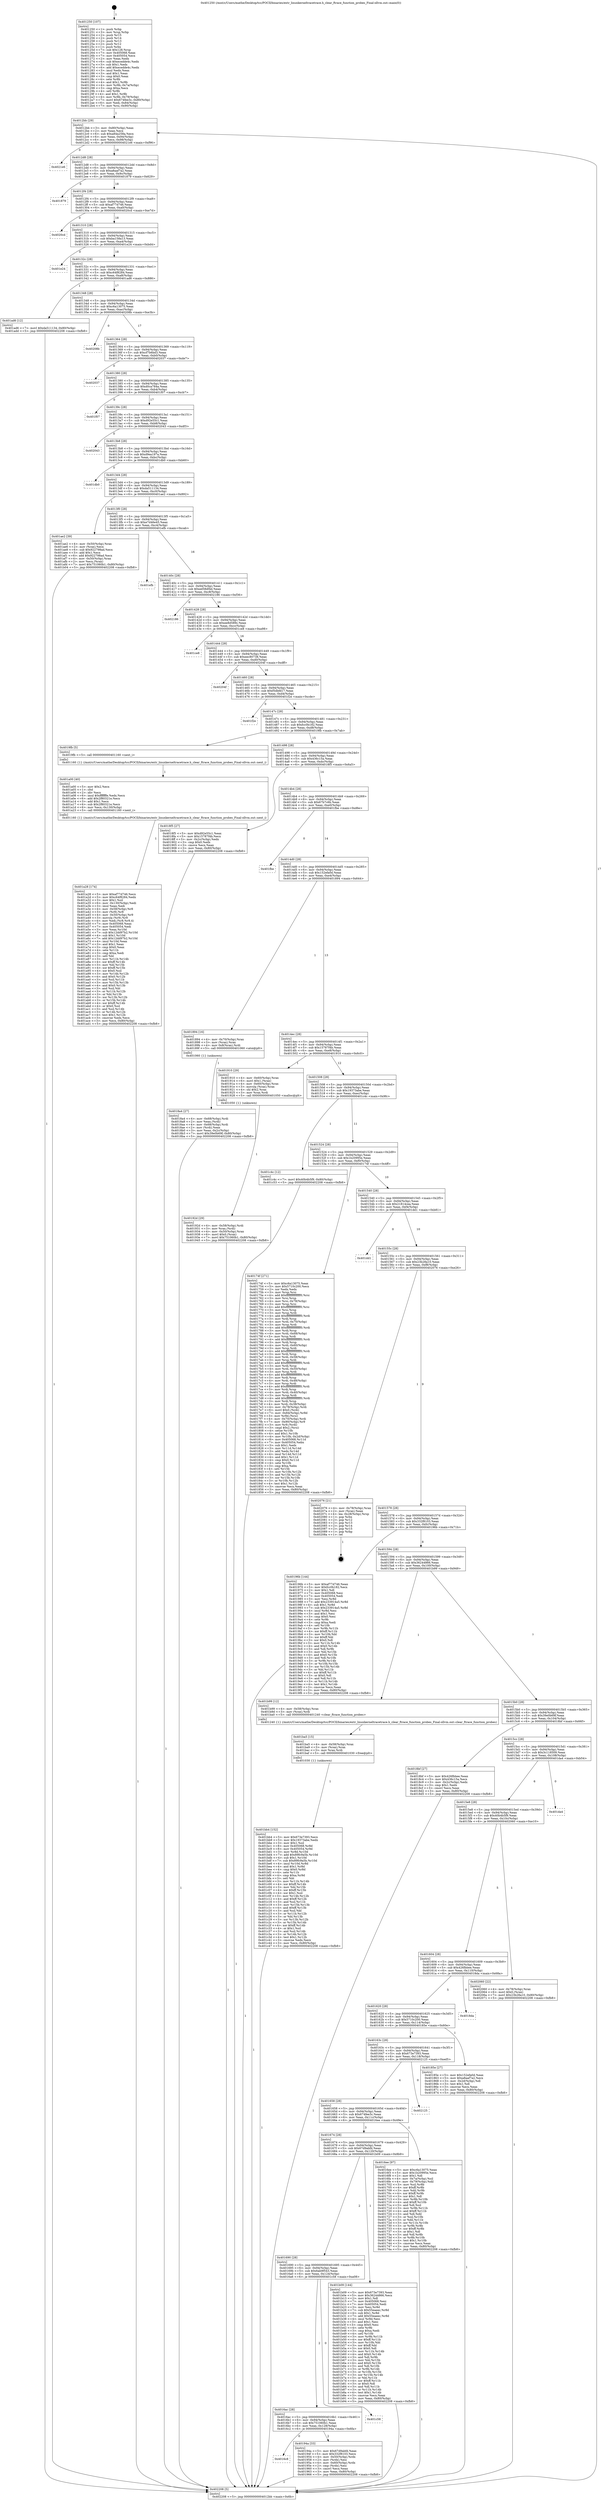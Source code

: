 digraph "0x401250" {
  label = "0x401250 (/mnt/c/Users/mathe/Desktop/tcc/POCII/binaries/extr_linuxkerneltracetrace.h_clear_ftrace_function_probes_Final-ollvm.out::main(0))"
  labelloc = "t"
  node[shape=record]

  Entry [label="",width=0.3,height=0.3,shape=circle,fillcolor=black,style=filled]
  "0x4012bb" [label="{
     0x4012bb [29]\l
     | [instrs]\l
     &nbsp;&nbsp;0x4012bb \<+3\>: mov -0x80(%rbp),%eax\l
     &nbsp;&nbsp;0x4012be \<+2\>: mov %eax,%ecx\l
     &nbsp;&nbsp;0x4012c0 \<+6\>: sub $0xa84a258a,%ecx\l
     &nbsp;&nbsp;0x4012c6 \<+6\>: mov %eax,-0x94(%rbp)\l
     &nbsp;&nbsp;0x4012cc \<+6\>: mov %ecx,-0x98(%rbp)\l
     &nbsp;&nbsp;0x4012d2 \<+6\>: je 00000000004021e6 \<main+0xf96\>\l
  }"]
  "0x4021e6" [label="{
     0x4021e6\l
  }", style=dashed]
  "0x4012d8" [label="{
     0x4012d8 [28]\l
     | [instrs]\l
     &nbsp;&nbsp;0x4012d8 \<+5\>: jmp 00000000004012dd \<main+0x8d\>\l
     &nbsp;&nbsp;0x4012dd \<+6\>: mov -0x94(%rbp),%eax\l
     &nbsp;&nbsp;0x4012e3 \<+5\>: sub $0xa8aaf7a2,%eax\l
     &nbsp;&nbsp;0x4012e8 \<+6\>: mov %eax,-0x9c(%rbp)\l
     &nbsp;&nbsp;0x4012ee \<+6\>: je 0000000000401879 \<main+0x629\>\l
  }"]
  Exit [label="",width=0.3,height=0.3,shape=circle,fillcolor=black,style=filled,peripheries=2]
  "0x401879" [label="{
     0x401879\l
  }", style=dashed]
  "0x4012f4" [label="{
     0x4012f4 [28]\l
     | [instrs]\l
     &nbsp;&nbsp;0x4012f4 \<+5\>: jmp 00000000004012f9 \<main+0xa9\>\l
     &nbsp;&nbsp;0x4012f9 \<+6\>: mov -0x94(%rbp),%eax\l
     &nbsp;&nbsp;0x4012ff \<+5\>: sub $0xaf77d746,%eax\l
     &nbsp;&nbsp;0x401304 \<+6\>: mov %eax,-0xa0(%rbp)\l
     &nbsp;&nbsp;0x40130a \<+6\>: je 00000000004020cd \<main+0xe7d\>\l
  }"]
  "0x401bb4" [label="{
     0x401bb4 [152]\l
     | [instrs]\l
     &nbsp;&nbsp;0x401bb4 \<+5\>: mov $0x673e7393,%ecx\l
     &nbsp;&nbsp;0x401bb9 \<+5\>: mov $0x19373abe,%edx\l
     &nbsp;&nbsp;0x401bbe \<+3\>: mov $0x1,%sil\l
     &nbsp;&nbsp;0x401bc1 \<+8\>: mov 0x405068,%r8d\l
     &nbsp;&nbsp;0x401bc9 \<+8\>: mov 0x405054,%r9d\l
     &nbsp;&nbsp;0x401bd1 \<+3\>: mov %r8d,%r10d\l
     &nbsp;&nbsp;0x401bd4 \<+7\>: add $0x89fc9a5b,%r10d\l
     &nbsp;&nbsp;0x401bdb \<+4\>: sub $0x1,%r10d\l
     &nbsp;&nbsp;0x401bdf \<+7\>: sub $0x89fc9a5b,%r10d\l
     &nbsp;&nbsp;0x401be6 \<+4\>: imul %r10d,%r8d\l
     &nbsp;&nbsp;0x401bea \<+4\>: and $0x1,%r8d\l
     &nbsp;&nbsp;0x401bee \<+4\>: cmp $0x0,%r8d\l
     &nbsp;&nbsp;0x401bf2 \<+4\>: sete %r11b\l
     &nbsp;&nbsp;0x401bf6 \<+4\>: cmp $0xa,%r9d\l
     &nbsp;&nbsp;0x401bfa \<+3\>: setl %bl\l
     &nbsp;&nbsp;0x401bfd \<+3\>: mov %r11b,%r14b\l
     &nbsp;&nbsp;0x401c00 \<+4\>: xor $0xff,%r14b\l
     &nbsp;&nbsp;0x401c04 \<+3\>: mov %bl,%r15b\l
     &nbsp;&nbsp;0x401c07 \<+4\>: xor $0xff,%r15b\l
     &nbsp;&nbsp;0x401c0b \<+4\>: xor $0x1,%sil\l
     &nbsp;&nbsp;0x401c0f \<+3\>: mov %r14b,%r12b\l
     &nbsp;&nbsp;0x401c12 \<+4\>: and $0xff,%r12b\l
     &nbsp;&nbsp;0x401c16 \<+3\>: and %sil,%r11b\l
     &nbsp;&nbsp;0x401c19 \<+3\>: mov %r15b,%r13b\l
     &nbsp;&nbsp;0x401c1c \<+4\>: and $0xff,%r13b\l
     &nbsp;&nbsp;0x401c20 \<+3\>: and %sil,%bl\l
     &nbsp;&nbsp;0x401c23 \<+3\>: or %r11b,%r12b\l
     &nbsp;&nbsp;0x401c26 \<+3\>: or %bl,%r13b\l
     &nbsp;&nbsp;0x401c29 \<+3\>: xor %r13b,%r12b\l
     &nbsp;&nbsp;0x401c2c \<+3\>: or %r15b,%r14b\l
     &nbsp;&nbsp;0x401c2f \<+4\>: xor $0xff,%r14b\l
     &nbsp;&nbsp;0x401c33 \<+4\>: or $0x1,%sil\l
     &nbsp;&nbsp;0x401c37 \<+3\>: and %sil,%r14b\l
     &nbsp;&nbsp;0x401c3a \<+3\>: or %r14b,%r12b\l
     &nbsp;&nbsp;0x401c3d \<+4\>: test $0x1,%r12b\l
     &nbsp;&nbsp;0x401c41 \<+3\>: cmovne %edx,%ecx\l
     &nbsp;&nbsp;0x401c44 \<+3\>: mov %ecx,-0x80(%rbp)\l
     &nbsp;&nbsp;0x401c47 \<+5\>: jmp 0000000000402208 \<main+0xfb8\>\l
  }"]
  "0x4020cd" [label="{
     0x4020cd\l
  }", style=dashed]
  "0x401310" [label="{
     0x401310 [28]\l
     | [instrs]\l
     &nbsp;&nbsp;0x401310 \<+5\>: jmp 0000000000401315 \<main+0xc5\>\l
     &nbsp;&nbsp;0x401315 \<+6\>: mov -0x94(%rbp),%eax\l
     &nbsp;&nbsp;0x40131b \<+5\>: sub $0xba158a13,%eax\l
     &nbsp;&nbsp;0x401320 \<+6\>: mov %eax,-0xa4(%rbp)\l
     &nbsp;&nbsp;0x401326 \<+6\>: je 0000000000401e24 \<main+0xbd4\>\l
  }"]
  "0x401ba5" [label="{
     0x401ba5 [15]\l
     | [instrs]\l
     &nbsp;&nbsp;0x401ba5 \<+4\>: mov -0x58(%rbp),%rax\l
     &nbsp;&nbsp;0x401ba9 \<+3\>: mov (%rax),%rax\l
     &nbsp;&nbsp;0x401bac \<+3\>: mov %rax,%rdi\l
     &nbsp;&nbsp;0x401baf \<+5\>: call 0000000000401030 \<free@plt\>\l
     | [calls]\l
     &nbsp;&nbsp;0x401030 \{1\} (unknown)\l
  }"]
  "0x401e24" [label="{
     0x401e24\l
  }", style=dashed]
  "0x40132c" [label="{
     0x40132c [28]\l
     | [instrs]\l
     &nbsp;&nbsp;0x40132c \<+5\>: jmp 0000000000401331 \<main+0xe1\>\l
     &nbsp;&nbsp;0x401331 \<+6\>: mov -0x94(%rbp),%eax\l
     &nbsp;&nbsp;0x401337 \<+5\>: sub $0xc64f8284,%eax\l
     &nbsp;&nbsp;0x40133c \<+6\>: mov %eax,-0xa8(%rbp)\l
     &nbsp;&nbsp;0x401342 \<+6\>: je 0000000000401ad6 \<main+0x886\>\l
  }"]
  "0x401a28" [label="{
     0x401a28 [174]\l
     | [instrs]\l
     &nbsp;&nbsp;0x401a28 \<+5\>: mov $0xaf77d746,%ecx\l
     &nbsp;&nbsp;0x401a2d \<+5\>: mov $0xc64f8284,%edx\l
     &nbsp;&nbsp;0x401a32 \<+3\>: mov $0x1,%sil\l
     &nbsp;&nbsp;0x401a35 \<+6\>: mov -0x130(%rbp),%edi\l
     &nbsp;&nbsp;0x401a3b \<+3\>: imul %eax,%edi\l
     &nbsp;&nbsp;0x401a3e \<+4\>: mov -0x58(%rbp),%r8\l
     &nbsp;&nbsp;0x401a42 \<+3\>: mov (%r8),%r8\l
     &nbsp;&nbsp;0x401a45 \<+4\>: mov -0x50(%rbp),%r9\l
     &nbsp;&nbsp;0x401a49 \<+3\>: movslq (%r9),%r9\l
     &nbsp;&nbsp;0x401a4c \<+4\>: mov %edi,(%r8,%r9,4)\l
     &nbsp;&nbsp;0x401a50 \<+7\>: mov 0x405068,%eax\l
     &nbsp;&nbsp;0x401a57 \<+7\>: mov 0x405054,%edi\l
     &nbsp;&nbsp;0x401a5e \<+3\>: mov %eax,%r10d\l
     &nbsp;&nbsp;0x401a61 \<+7\>: sub $0x12dd97b2,%r10d\l
     &nbsp;&nbsp;0x401a68 \<+4\>: sub $0x1,%r10d\l
     &nbsp;&nbsp;0x401a6c \<+7\>: add $0x12dd97b2,%r10d\l
     &nbsp;&nbsp;0x401a73 \<+4\>: imul %r10d,%eax\l
     &nbsp;&nbsp;0x401a77 \<+3\>: and $0x1,%eax\l
     &nbsp;&nbsp;0x401a7a \<+3\>: cmp $0x0,%eax\l
     &nbsp;&nbsp;0x401a7d \<+4\>: sete %r11b\l
     &nbsp;&nbsp;0x401a81 \<+3\>: cmp $0xa,%edi\l
     &nbsp;&nbsp;0x401a84 \<+3\>: setl %bl\l
     &nbsp;&nbsp;0x401a87 \<+3\>: mov %r11b,%r14b\l
     &nbsp;&nbsp;0x401a8a \<+4\>: xor $0xff,%r14b\l
     &nbsp;&nbsp;0x401a8e \<+3\>: mov %bl,%r15b\l
     &nbsp;&nbsp;0x401a91 \<+4\>: xor $0xff,%r15b\l
     &nbsp;&nbsp;0x401a95 \<+4\>: xor $0x0,%sil\l
     &nbsp;&nbsp;0x401a99 \<+3\>: mov %r14b,%r12b\l
     &nbsp;&nbsp;0x401a9c \<+4\>: and $0x0,%r12b\l
     &nbsp;&nbsp;0x401aa0 \<+3\>: and %sil,%r11b\l
     &nbsp;&nbsp;0x401aa3 \<+3\>: mov %r15b,%r13b\l
     &nbsp;&nbsp;0x401aa6 \<+4\>: and $0x0,%r13b\l
     &nbsp;&nbsp;0x401aaa \<+3\>: and %sil,%bl\l
     &nbsp;&nbsp;0x401aad \<+3\>: or %r11b,%r12b\l
     &nbsp;&nbsp;0x401ab0 \<+3\>: or %bl,%r13b\l
     &nbsp;&nbsp;0x401ab3 \<+3\>: xor %r13b,%r12b\l
     &nbsp;&nbsp;0x401ab6 \<+3\>: or %r15b,%r14b\l
     &nbsp;&nbsp;0x401ab9 \<+4\>: xor $0xff,%r14b\l
     &nbsp;&nbsp;0x401abd \<+4\>: or $0x0,%sil\l
     &nbsp;&nbsp;0x401ac1 \<+3\>: and %sil,%r14b\l
     &nbsp;&nbsp;0x401ac4 \<+3\>: or %r14b,%r12b\l
     &nbsp;&nbsp;0x401ac7 \<+4\>: test $0x1,%r12b\l
     &nbsp;&nbsp;0x401acb \<+3\>: cmovne %edx,%ecx\l
     &nbsp;&nbsp;0x401ace \<+3\>: mov %ecx,-0x80(%rbp)\l
     &nbsp;&nbsp;0x401ad1 \<+5\>: jmp 0000000000402208 \<main+0xfb8\>\l
  }"]
  "0x401ad6" [label="{
     0x401ad6 [12]\l
     | [instrs]\l
     &nbsp;&nbsp;0x401ad6 \<+7\>: movl $0xda511134,-0x80(%rbp)\l
     &nbsp;&nbsp;0x401add \<+5\>: jmp 0000000000402208 \<main+0xfb8\>\l
  }"]
  "0x401348" [label="{
     0x401348 [28]\l
     | [instrs]\l
     &nbsp;&nbsp;0x401348 \<+5\>: jmp 000000000040134d \<main+0xfd\>\l
     &nbsp;&nbsp;0x40134d \<+6\>: mov -0x94(%rbp),%eax\l
     &nbsp;&nbsp;0x401353 \<+5\>: sub $0xc6a13075,%eax\l
     &nbsp;&nbsp;0x401358 \<+6\>: mov %eax,-0xac(%rbp)\l
     &nbsp;&nbsp;0x40135e \<+6\>: je 000000000040208b \<main+0xe3b\>\l
  }"]
  "0x401a00" [label="{
     0x401a00 [40]\l
     | [instrs]\l
     &nbsp;&nbsp;0x401a00 \<+5\>: mov $0x2,%ecx\l
     &nbsp;&nbsp;0x401a05 \<+1\>: cltd\l
     &nbsp;&nbsp;0x401a06 \<+2\>: idiv %ecx\l
     &nbsp;&nbsp;0x401a08 \<+6\>: imul $0xfffffffe,%edx,%ecx\l
     &nbsp;&nbsp;0x401a0e \<+6\>: add $0x2f80321e,%ecx\l
     &nbsp;&nbsp;0x401a14 \<+3\>: add $0x1,%ecx\l
     &nbsp;&nbsp;0x401a17 \<+6\>: sub $0x2f80321e,%ecx\l
     &nbsp;&nbsp;0x401a1d \<+6\>: mov %ecx,-0x130(%rbp)\l
     &nbsp;&nbsp;0x401a23 \<+5\>: call 0000000000401160 \<next_i\>\l
     | [calls]\l
     &nbsp;&nbsp;0x401160 \{1\} (/mnt/c/Users/mathe/Desktop/tcc/POCII/binaries/extr_linuxkerneltracetrace.h_clear_ftrace_function_probes_Final-ollvm.out::next_i)\l
  }"]
  "0x40208b" [label="{
     0x40208b\l
  }", style=dashed]
  "0x401364" [label="{
     0x401364 [28]\l
     | [instrs]\l
     &nbsp;&nbsp;0x401364 \<+5\>: jmp 0000000000401369 \<main+0x119\>\l
     &nbsp;&nbsp;0x401369 \<+6\>: mov -0x94(%rbp),%eax\l
     &nbsp;&nbsp;0x40136f \<+5\>: sub $0xcf7b6bd3,%eax\l
     &nbsp;&nbsp;0x401374 \<+6\>: mov %eax,-0xb0(%rbp)\l
     &nbsp;&nbsp;0x40137a \<+6\>: je 0000000000402037 \<main+0xde7\>\l
  }"]
  "0x4016c8" [label="{
     0x4016c8\l
  }", style=dashed]
  "0x402037" [label="{
     0x402037\l
  }", style=dashed]
  "0x401380" [label="{
     0x401380 [28]\l
     | [instrs]\l
     &nbsp;&nbsp;0x401380 \<+5\>: jmp 0000000000401385 \<main+0x135\>\l
     &nbsp;&nbsp;0x401385 \<+6\>: mov -0x94(%rbp),%eax\l
     &nbsp;&nbsp;0x40138b \<+5\>: sub $0xd0ca784a,%eax\l
     &nbsp;&nbsp;0x401390 \<+6\>: mov %eax,-0xb4(%rbp)\l
     &nbsp;&nbsp;0x401396 \<+6\>: je 0000000000401f07 \<main+0xcb7\>\l
  }"]
  "0x40194a" [label="{
     0x40194a [33]\l
     | [instrs]\l
     &nbsp;&nbsp;0x40194a \<+5\>: mov $0x67d9abfd,%eax\l
     &nbsp;&nbsp;0x40194f \<+5\>: mov $0x332f8103,%ecx\l
     &nbsp;&nbsp;0x401954 \<+4\>: mov -0x50(%rbp),%rdx\l
     &nbsp;&nbsp;0x401958 \<+2\>: mov (%rdx),%esi\l
     &nbsp;&nbsp;0x40195a \<+4\>: mov -0x60(%rbp),%rdx\l
     &nbsp;&nbsp;0x40195e \<+2\>: cmp (%rdx),%esi\l
     &nbsp;&nbsp;0x401960 \<+3\>: cmovl %ecx,%eax\l
     &nbsp;&nbsp;0x401963 \<+3\>: mov %eax,-0x80(%rbp)\l
     &nbsp;&nbsp;0x401966 \<+5\>: jmp 0000000000402208 \<main+0xfb8\>\l
  }"]
  "0x401f07" [label="{
     0x401f07\l
  }", style=dashed]
  "0x40139c" [label="{
     0x40139c [28]\l
     | [instrs]\l
     &nbsp;&nbsp;0x40139c \<+5\>: jmp 00000000004013a1 \<main+0x151\>\l
     &nbsp;&nbsp;0x4013a1 \<+6\>: mov -0x94(%rbp),%eax\l
     &nbsp;&nbsp;0x4013a7 \<+5\>: sub $0xd92e55c1,%eax\l
     &nbsp;&nbsp;0x4013ac \<+6\>: mov %eax,-0xb8(%rbp)\l
     &nbsp;&nbsp;0x4013b2 \<+6\>: je 0000000000402043 \<main+0xdf3\>\l
  }"]
  "0x4016ac" [label="{
     0x4016ac [28]\l
     | [instrs]\l
     &nbsp;&nbsp;0x4016ac \<+5\>: jmp 00000000004016b1 \<main+0x461\>\l
     &nbsp;&nbsp;0x4016b1 \<+6\>: mov -0x94(%rbp),%eax\l
     &nbsp;&nbsp;0x4016b7 \<+5\>: sub $0x751060b1,%eax\l
     &nbsp;&nbsp;0x4016bc \<+6\>: mov %eax,-0x128(%rbp)\l
     &nbsp;&nbsp;0x4016c2 \<+6\>: je 000000000040194a \<main+0x6fa\>\l
  }"]
  "0x402043" [label="{
     0x402043\l
  }", style=dashed]
  "0x4013b8" [label="{
     0x4013b8 [28]\l
     | [instrs]\l
     &nbsp;&nbsp;0x4013b8 \<+5\>: jmp 00000000004013bd \<main+0x16d\>\l
     &nbsp;&nbsp;0x4013bd \<+6\>: mov -0x94(%rbp),%eax\l
     &nbsp;&nbsp;0x4013c3 \<+5\>: sub $0xd9ea197a,%eax\l
     &nbsp;&nbsp;0x4013c8 \<+6\>: mov %eax,-0xbc(%rbp)\l
     &nbsp;&nbsp;0x4013ce \<+6\>: je 0000000000401db0 \<main+0xb60\>\l
  }"]
  "0x401c58" [label="{
     0x401c58\l
  }", style=dashed]
  "0x401db0" [label="{
     0x401db0\l
  }", style=dashed]
  "0x4013d4" [label="{
     0x4013d4 [28]\l
     | [instrs]\l
     &nbsp;&nbsp;0x4013d4 \<+5\>: jmp 00000000004013d9 \<main+0x189\>\l
     &nbsp;&nbsp;0x4013d9 \<+6\>: mov -0x94(%rbp),%eax\l
     &nbsp;&nbsp;0x4013df \<+5\>: sub $0xda511134,%eax\l
     &nbsp;&nbsp;0x4013e4 \<+6\>: mov %eax,-0xc0(%rbp)\l
     &nbsp;&nbsp;0x4013ea \<+6\>: je 0000000000401ae2 \<main+0x892\>\l
  }"]
  "0x401690" [label="{
     0x401690 [28]\l
     | [instrs]\l
     &nbsp;&nbsp;0x401690 \<+5\>: jmp 0000000000401695 \<main+0x445\>\l
     &nbsp;&nbsp;0x401695 \<+6\>: mov -0x94(%rbp),%eax\l
     &nbsp;&nbsp;0x40169b \<+5\>: sub $0x6ab9f543,%eax\l
     &nbsp;&nbsp;0x4016a0 \<+6\>: mov %eax,-0x124(%rbp)\l
     &nbsp;&nbsp;0x4016a6 \<+6\>: je 0000000000401c58 \<main+0xa08\>\l
  }"]
  "0x401ae2" [label="{
     0x401ae2 [39]\l
     | [instrs]\l
     &nbsp;&nbsp;0x401ae2 \<+4\>: mov -0x50(%rbp),%rax\l
     &nbsp;&nbsp;0x401ae6 \<+2\>: mov (%rax),%ecx\l
     &nbsp;&nbsp;0x401ae8 \<+6\>: sub $0x922798ad,%ecx\l
     &nbsp;&nbsp;0x401aee \<+3\>: add $0x1,%ecx\l
     &nbsp;&nbsp;0x401af1 \<+6\>: add $0x922798ad,%ecx\l
     &nbsp;&nbsp;0x401af7 \<+4\>: mov -0x50(%rbp),%rax\l
     &nbsp;&nbsp;0x401afb \<+2\>: mov %ecx,(%rax)\l
     &nbsp;&nbsp;0x401afd \<+7\>: movl $0x751060b1,-0x80(%rbp)\l
     &nbsp;&nbsp;0x401b04 \<+5\>: jmp 0000000000402208 \<main+0xfb8\>\l
  }"]
  "0x4013f0" [label="{
     0x4013f0 [28]\l
     | [instrs]\l
     &nbsp;&nbsp;0x4013f0 \<+5\>: jmp 00000000004013f5 \<main+0x1a5\>\l
     &nbsp;&nbsp;0x4013f5 \<+6\>: mov -0x94(%rbp),%eax\l
     &nbsp;&nbsp;0x4013fb \<+5\>: sub $0xe7d46e45,%eax\l
     &nbsp;&nbsp;0x401400 \<+6\>: mov %eax,-0xc4(%rbp)\l
     &nbsp;&nbsp;0x401406 \<+6\>: je 0000000000401efb \<main+0xcab\>\l
  }"]
  "0x401b09" [label="{
     0x401b09 [144]\l
     | [instrs]\l
     &nbsp;&nbsp;0x401b09 \<+5\>: mov $0x673e7393,%eax\l
     &nbsp;&nbsp;0x401b0e \<+5\>: mov $0x36244866,%ecx\l
     &nbsp;&nbsp;0x401b13 \<+2\>: mov $0x1,%dl\l
     &nbsp;&nbsp;0x401b15 \<+7\>: mov 0x405068,%esi\l
     &nbsp;&nbsp;0x401b1c \<+7\>: mov 0x405054,%edi\l
     &nbsp;&nbsp;0x401b23 \<+3\>: mov %esi,%r8d\l
     &nbsp;&nbsp;0x401b26 \<+7\>: sub $0x55eaeec,%r8d\l
     &nbsp;&nbsp;0x401b2d \<+4\>: sub $0x1,%r8d\l
     &nbsp;&nbsp;0x401b31 \<+7\>: add $0x55eaeec,%r8d\l
     &nbsp;&nbsp;0x401b38 \<+4\>: imul %r8d,%esi\l
     &nbsp;&nbsp;0x401b3c \<+3\>: and $0x1,%esi\l
     &nbsp;&nbsp;0x401b3f \<+3\>: cmp $0x0,%esi\l
     &nbsp;&nbsp;0x401b42 \<+4\>: sete %r9b\l
     &nbsp;&nbsp;0x401b46 \<+3\>: cmp $0xa,%edi\l
     &nbsp;&nbsp;0x401b49 \<+4\>: setl %r10b\l
     &nbsp;&nbsp;0x401b4d \<+3\>: mov %r9b,%r11b\l
     &nbsp;&nbsp;0x401b50 \<+4\>: xor $0xff,%r11b\l
     &nbsp;&nbsp;0x401b54 \<+3\>: mov %r10b,%bl\l
     &nbsp;&nbsp;0x401b57 \<+3\>: xor $0xff,%bl\l
     &nbsp;&nbsp;0x401b5a \<+3\>: xor $0x0,%dl\l
     &nbsp;&nbsp;0x401b5d \<+3\>: mov %r11b,%r14b\l
     &nbsp;&nbsp;0x401b60 \<+4\>: and $0x0,%r14b\l
     &nbsp;&nbsp;0x401b64 \<+3\>: and %dl,%r9b\l
     &nbsp;&nbsp;0x401b67 \<+3\>: mov %bl,%r15b\l
     &nbsp;&nbsp;0x401b6a \<+4\>: and $0x0,%r15b\l
     &nbsp;&nbsp;0x401b6e \<+3\>: and %dl,%r10b\l
     &nbsp;&nbsp;0x401b71 \<+3\>: or %r9b,%r14b\l
     &nbsp;&nbsp;0x401b74 \<+3\>: or %r10b,%r15b\l
     &nbsp;&nbsp;0x401b77 \<+3\>: xor %r15b,%r14b\l
     &nbsp;&nbsp;0x401b7a \<+3\>: or %bl,%r11b\l
     &nbsp;&nbsp;0x401b7d \<+4\>: xor $0xff,%r11b\l
     &nbsp;&nbsp;0x401b81 \<+3\>: or $0x0,%dl\l
     &nbsp;&nbsp;0x401b84 \<+3\>: and %dl,%r11b\l
     &nbsp;&nbsp;0x401b87 \<+3\>: or %r11b,%r14b\l
     &nbsp;&nbsp;0x401b8a \<+4\>: test $0x1,%r14b\l
     &nbsp;&nbsp;0x401b8e \<+3\>: cmovne %ecx,%eax\l
     &nbsp;&nbsp;0x401b91 \<+3\>: mov %eax,-0x80(%rbp)\l
     &nbsp;&nbsp;0x401b94 \<+5\>: jmp 0000000000402208 \<main+0xfb8\>\l
  }"]
  "0x401efb" [label="{
     0x401efb\l
  }", style=dashed]
  "0x40140c" [label="{
     0x40140c [28]\l
     | [instrs]\l
     &nbsp;&nbsp;0x40140c \<+5\>: jmp 0000000000401411 \<main+0x1c1\>\l
     &nbsp;&nbsp;0x401411 \<+6\>: mov -0x94(%rbp),%eax\l
     &nbsp;&nbsp;0x401417 \<+5\>: sub $0xed58df4d,%eax\l
     &nbsp;&nbsp;0x40141c \<+6\>: mov %eax,-0xc8(%rbp)\l
     &nbsp;&nbsp;0x401422 \<+6\>: je 0000000000402186 \<main+0xf36\>\l
  }"]
  "0x40192d" [label="{
     0x40192d [29]\l
     | [instrs]\l
     &nbsp;&nbsp;0x40192d \<+4\>: mov -0x58(%rbp),%rdi\l
     &nbsp;&nbsp;0x401931 \<+3\>: mov %rax,(%rdi)\l
     &nbsp;&nbsp;0x401934 \<+4\>: mov -0x50(%rbp),%rax\l
     &nbsp;&nbsp;0x401938 \<+6\>: movl $0x0,(%rax)\l
     &nbsp;&nbsp;0x40193e \<+7\>: movl $0x751060b1,-0x80(%rbp)\l
     &nbsp;&nbsp;0x401945 \<+5\>: jmp 0000000000402208 \<main+0xfb8\>\l
  }"]
  "0x402186" [label="{
     0x402186\l
  }", style=dashed]
  "0x401428" [label="{
     0x401428 [28]\l
     | [instrs]\l
     &nbsp;&nbsp;0x401428 \<+5\>: jmp 000000000040142d \<main+0x1dd\>\l
     &nbsp;&nbsp;0x40142d \<+6\>: mov -0x94(%rbp),%eax\l
     &nbsp;&nbsp;0x401433 \<+5\>: sub $0xee8d589c,%eax\l
     &nbsp;&nbsp;0x401438 \<+6\>: mov %eax,-0xcc(%rbp)\l
     &nbsp;&nbsp;0x40143e \<+6\>: je 0000000000401ce8 \<main+0xa98\>\l
  }"]
  "0x4018a4" [label="{
     0x4018a4 [27]\l
     | [instrs]\l
     &nbsp;&nbsp;0x4018a4 \<+4\>: mov -0x68(%rbp),%rdi\l
     &nbsp;&nbsp;0x4018a8 \<+2\>: mov %eax,(%rdi)\l
     &nbsp;&nbsp;0x4018aa \<+4\>: mov -0x68(%rbp),%rdi\l
     &nbsp;&nbsp;0x4018ae \<+2\>: mov (%rdi),%eax\l
     &nbsp;&nbsp;0x4018b0 \<+3\>: mov %eax,-0x2c(%rbp)\l
     &nbsp;&nbsp;0x4018b3 \<+7\>: movl $0x39e0b69f,-0x80(%rbp)\l
     &nbsp;&nbsp;0x4018ba \<+5\>: jmp 0000000000402208 \<main+0xfb8\>\l
  }"]
  "0x401ce8" [label="{
     0x401ce8\l
  }", style=dashed]
  "0x401444" [label="{
     0x401444 [28]\l
     | [instrs]\l
     &nbsp;&nbsp;0x401444 \<+5\>: jmp 0000000000401449 \<main+0x1f9\>\l
     &nbsp;&nbsp;0x401449 \<+6\>: mov -0x94(%rbp),%eax\l
     &nbsp;&nbsp;0x40144f \<+5\>: sub $0xeec80738,%eax\l
     &nbsp;&nbsp;0x401454 \<+6\>: mov %eax,-0xd0(%rbp)\l
     &nbsp;&nbsp;0x40145a \<+6\>: je 000000000040204f \<main+0xdff\>\l
  }"]
  "0x401250" [label="{
     0x401250 [107]\l
     | [instrs]\l
     &nbsp;&nbsp;0x401250 \<+1\>: push %rbp\l
     &nbsp;&nbsp;0x401251 \<+3\>: mov %rsp,%rbp\l
     &nbsp;&nbsp;0x401254 \<+2\>: push %r15\l
     &nbsp;&nbsp;0x401256 \<+2\>: push %r14\l
     &nbsp;&nbsp;0x401258 \<+2\>: push %r13\l
     &nbsp;&nbsp;0x40125a \<+2\>: push %r12\l
     &nbsp;&nbsp;0x40125c \<+1\>: push %rbx\l
     &nbsp;&nbsp;0x40125d \<+7\>: sub $0x128,%rsp\l
     &nbsp;&nbsp;0x401264 \<+7\>: mov 0x405068,%eax\l
     &nbsp;&nbsp;0x40126b \<+7\>: mov 0x405054,%ecx\l
     &nbsp;&nbsp;0x401272 \<+2\>: mov %eax,%edx\l
     &nbsp;&nbsp;0x401274 \<+6\>: sub $0xecedde4c,%edx\l
     &nbsp;&nbsp;0x40127a \<+3\>: sub $0x1,%edx\l
     &nbsp;&nbsp;0x40127d \<+6\>: add $0xecedde4c,%edx\l
     &nbsp;&nbsp;0x401283 \<+3\>: imul %edx,%eax\l
     &nbsp;&nbsp;0x401286 \<+3\>: and $0x1,%eax\l
     &nbsp;&nbsp;0x401289 \<+3\>: cmp $0x0,%eax\l
     &nbsp;&nbsp;0x40128c \<+4\>: sete %r8b\l
     &nbsp;&nbsp;0x401290 \<+4\>: and $0x1,%r8b\l
     &nbsp;&nbsp;0x401294 \<+4\>: mov %r8b,-0x7a(%rbp)\l
     &nbsp;&nbsp;0x401298 \<+3\>: cmp $0xa,%ecx\l
     &nbsp;&nbsp;0x40129b \<+4\>: setl %r8b\l
     &nbsp;&nbsp;0x40129f \<+4\>: and $0x1,%r8b\l
     &nbsp;&nbsp;0x4012a3 \<+4\>: mov %r8b,-0x79(%rbp)\l
     &nbsp;&nbsp;0x4012a7 \<+7\>: movl $0x674fee3c,-0x80(%rbp)\l
     &nbsp;&nbsp;0x4012ae \<+6\>: mov %edi,-0x84(%rbp)\l
     &nbsp;&nbsp;0x4012b4 \<+7\>: mov %rsi,-0x90(%rbp)\l
  }"]
  "0x40204f" [label="{
     0x40204f\l
  }", style=dashed]
  "0x401460" [label="{
     0x401460 [28]\l
     | [instrs]\l
     &nbsp;&nbsp;0x401460 \<+5\>: jmp 0000000000401465 \<main+0x215\>\l
     &nbsp;&nbsp;0x401465 \<+6\>: mov -0x94(%rbp),%eax\l
     &nbsp;&nbsp;0x40146b \<+5\>: sub $0xf5dbfd17,%eax\l
     &nbsp;&nbsp;0x401470 \<+6\>: mov %eax,-0xd4(%rbp)\l
     &nbsp;&nbsp;0x401476 \<+6\>: je 0000000000401f2e \<main+0xcde\>\l
  }"]
  "0x402208" [label="{
     0x402208 [5]\l
     | [instrs]\l
     &nbsp;&nbsp;0x402208 \<+5\>: jmp 00000000004012bb \<main+0x6b\>\l
  }"]
  "0x401f2e" [label="{
     0x401f2e\l
  }", style=dashed]
  "0x40147c" [label="{
     0x40147c [28]\l
     | [instrs]\l
     &nbsp;&nbsp;0x40147c \<+5\>: jmp 0000000000401481 \<main+0x231\>\l
     &nbsp;&nbsp;0x401481 \<+6\>: mov -0x94(%rbp),%eax\l
     &nbsp;&nbsp;0x401487 \<+5\>: sub $0xfcc0b182,%eax\l
     &nbsp;&nbsp;0x40148c \<+6\>: mov %eax,-0xd8(%rbp)\l
     &nbsp;&nbsp;0x401492 \<+6\>: je 00000000004019fb \<main+0x7ab\>\l
  }"]
  "0x401674" [label="{
     0x401674 [28]\l
     | [instrs]\l
     &nbsp;&nbsp;0x401674 \<+5\>: jmp 0000000000401679 \<main+0x429\>\l
     &nbsp;&nbsp;0x401679 \<+6\>: mov -0x94(%rbp),%eax\l
     &nbsp;&nbsp;0x40167f \<+5\>: sub $0x67d9abfd,%eax\l
     &nbsp;&nbsp;0x401684 \<+6\>: mov %eax,-0x120(%rbp)\l
     &nbsp;&nbsp;0x40168a \<+6\>: je 0000000000401b09 \<main+0x8b9\>\l
  }"]
  "0x4019fb" [label="{
     0x4019fb [5]\l
     | [instrs]\l
     &nbsp;&nbsp;0x4019fb \<+5\>: call 0000000000401160 \<next_i\>\l
     | [calls]\l
     &nbsp;&nbsp;0x401160 \{1\} (/mnt/c/Users/mathe/Desktop/tcc/POCII/binaries/extr_linuxkerneltracetrace.h_clear_ftrace_function_probes_Final-ollvm.out::next_i)\l
  }"]
  "0x401498" [label="{
     0x401498 [28]\l
     | [instrs]\l
     &nbsp;&nbsp;0x401498 \<+5\>: jmp 000000000040149d \<main+0x24d\>\l
     &nbsp;&nbsp;0x40149d \<+6\>: mov -0x94(%rbp),%eax\l
     &nbsp;&nbsp;0x4014a3 \<+5\>: sub $0x436c15a,%eax\l
     &nbsp;&nbsp;0x4014a8 \<+6\>: mov %eax,-0xdc(%rbp)\l
     &nbsp;&nbsp;0x4014ae \<+6\>: je 00000000004018f5 \<main+0x6a5\>\l
  }"]
  "0x4016ee" [label="{
     0x4016ee [97]\l
     | [instrs]\l
     &nbsp;&nbsp;0x4016ee \<+5\>: mov $0xc6a13075,%eax\l
     &nbsp;&nbsp;0x4016f3 \<+5\>: mov $0x1b20995e,%ecx\l
     &nbsp;&nbsp;0x4016f8 \<+2\>: mov $0x1,%dl\l
     &nbsp;&nbsp;0x4016fa \<+4\>: mov -0x7a(%rbp),%sil\l
     &nbsp;&nbsp;0x4016fe \<+4\>: mov -0x79(%rbp),%dil\l
     &nbsp;&nbsp;0x401702 \<+3\>: mov %sil,%r8b\l
     &nbsp;&nbsp;0x401705 \<+4\>: xor $0xff,%r8b\l
     &nbsp;&nbsp;0x401709 \<+3\>: mov %dil,%r9b\l
     &nbsp;&nbsp;0x40170c \<+4\>: xor $0xff,%r9b\l
     &nbsp;&nbsp;0x401710 \<+3\>: xor $0x1,%dl\l
     &nbsp;&nbsp;0x401713 \<+3\>: mov %r8b,%r10b\l
     &nbsp;&nbsp;0x401716 \<+4\>: and $0xff,%r10b\l
     &nbsp;&nbsp;0x40171a \<+3\>: and %dl,%sil\l
     &nbsp;&nbsp;0x40171d \<+3\>: mov %r9b,%r11b\l
     &nbsp;&nbsp;0x401720 \<+4\>: and $0xff,%r11b\l
     &nbsp;&nbsp;0x401724 \<+3\>: and %dl,%dil\l
     &nbsp;&nbsp;0x401727 \<+3\>: or %sil,%r10b\l
     &nbsp;&nbsp;0x40172a \<+3\>: or %dil,%r11b\l
     &nbsp;&nbsp;0x40172d \<+3\>: xor %r11b,%r10b\l
     &nbsp;&nbsp;0x401730 \<+3\>: or %r9b,%r8b\l
     &nbsp;&nbsp;0x401733 \<+4\>: xor $0xff,%r8b\l
     &nbsp;&nbsp;0x401737 \<+3\>: or $0x1,%dl\l
     &nbsp;&nbsp;0x40173a \<+3\>: and %dl,%r8b\l
     &nbsp;&nbsp;0x40173d \<+3\>: or %r8b,%r10b\l
     &nbsp;&nbsp;0x401740 \<+4\>: test $0x1,%r10b\l
     &nbsp;&nbsp;0x401744 \<+3\>: cmovne %ecx,%eax\l
     &nbsp;&nbsp;0x401747 \<+3\>: mov %eax,-0x80(%rbp)\l
     &nbsp;&nbsp;0x40174a \<+5\>: jmp 0000000000402208 \<main+0xfb8\>\l
  }"]
  "0x4018f5" [label="{
     0x4018f5 [27]\l
     | [instrs]\l
     &nbsp;&nbsp;0x4018f5 \<+5\>: mov $0xd92e55c1,%eax\l
     &nbsp;&nbsp;0x4018fa \<+5\>: mov $0x15787f4b,%ecx\l
     &nbsp;&nbsp;0x4018ff \<+3\>: mov -0x2c(%rbp),%edx\l
     &nbsp;&nbsp;0x401902 \<+3\>: cmp $0x0,%edx\l
     &nbsp;&nbsp;0x401905 \<+3\>: cmove %ecx,%eax\l
     &nbsp;&nbsp;0x401908 \<+3\>: mov %eax,-0x80(%rbp)\l
     &nbsp;&nbsp;0x40190b \<+5\>: jmp 0000000000402208 \<main+0xfb8\>\l
  }"]
  "0x4014b4" [label="{
     0x4014b4 [28]\l
     | [instrs]\l
     &nbsp;&nbsp;0x4014b4 \<+5\>: jmp 00000000004014b9 \<main+0x269\>\l
     &nbsp;&nbsp;0x4014b9 \<+6\>: mov -0x94(%rbp),%eax\l
     &nbsp;&nbsp;0x4014bf \<+5\>: sub $0x67b7c6b,%eax\l
     &nbsp;&nbsp;0x4014c4 \<+6\>: mov %eax,-0xe0(%rbp)\l
     &nbsp;&nbsp;0x4014ca \<+6\>: je 0000000000401fbe \<main+0xd6e\>\l
  }"]
  "0x401658" [label="{
     0x401658 [28]\l
     | [instrs]\l
     &nbsp;&nbsp;0x401658 \<+5\>: jmp 000000000040165d \<main+0x40d\>\l
     &nbsp;&nbsp;0x40165d \<+6\>: mov -0x94(%rbp),%eax\l
     &nbsp;&nbsp;0x401663 \<+5\>: sub $0x674fee3c,%eax\l
     &nbsp;&nbsp;0x401668 \<+6\>: mov %eax,-0x11c(%rbp)\l
     &nbsp;&nbsp;0x40166e \<+6\>: je 00000000004016ee \<main+0x49e\>\l
  }"]
  "0x401fbe" [label="{
     0x401fbe\l
  }", style=dashed]
  "0x4014d0" [label="{
     0x4014d0 [28]\l
     | [instrs]\l
     &nbsp;&nbsp;0x4014d0 \<+5\>: jmp 00000000004014d5 \<main+0x285\>\l
     &nbsp;&nbsp;0x4014d5 \<+6\>: mov -0x94(%rbp),%eax\l
     &nbsp;&nbsp;0x4014db \<+5\>: sub $0x152efa0d,%eax\l
     &nbsp;&nbsp;0x4014e0 \<+6\>: mov %eax,-0xe4(%rbp)\l
     &nbsp;&nbsp;0x4014e6 \<+6\>: je 0000000000401894 \<main+0x644\>\l
  }"]
  "0x402125" [label="{
     0x402125\l
  }", style=dashed]
  "0x401894" [label="{
     0x401894 [16]\l
     | [instrs]\l
     &nbsp;&nbsp;0x401894 \<+4\>: mov -0x70(%rbp),%rax\l
     &nbsp;&nbsp;0x401898 \<+3\>: mov (%rax),%rax\l
     &nbsp;&nbsp;0x40189b \<+4\>: mov 0x8(%rax),%rdi\l
     &nbsp;&nbsp;0x40189f \<+5\>: call 0000000000401060 \<atoi@plt\>\l
     | [calls]\l
     &nbsp;&nbsp;0x401060 \{1\} (unknown)\l
  }"]
  "0x4014ec" [label="{
     0x4014ec [28]\l
     | [instrs]\l
     &nbsp;&nbsp;0x4014ec \<+5\>: jmp 00000000004014f1 \<main+0x2a1\>\l
     &nbsp;&nbsp;0x4014f1 \<+6\>: mov -0x94(%rbp),%eax\l
     &nbsp;&nbsp;0x4014f7 \<+5\>: sub $0x15787f4b,%eax\l
     &nbsp;&nbsp;0x4014fc \<+6\>: mov %eax,-0xe8(%rbp)\l
     &nbsp;&nbsp;0x401502 \<+6\>: je 0000000000401910 \<main+0x6c0\>\l
  }"]
  "0x40163c" [label="{
     0x40163c [28]\l
     | [instrs]\l
     &nbsp;&nbsp;0x40163c \<+5\>: jmp 0000000000401641 \<main+0x3f1\>\l
     &nbsp;&nbsp;0x401641 \<+6\>: mov -0x94(%rbp),%eax\l
     &nbsp;&nbsp;0x401647 \<+5\>: sub $0x673e7393,%eax\l
     &nbsp;&nbsp;0x40164c \<+6\>: mov %eax,-0x118(%rbp)\l
     &nbsp;&nbsp;0x401652 \<+6\>: je 0000000000402125 \<main+0xed5\>\l
  }"]
  "0x401910" [label="{
     0x401910 [29]\l
     | [instrs]\l
     &nbsp;&nbsp;0x401910 \<+4\>: mov -0x60(%rbp),%rax\l
     &nbsp;&nbsp;0x401914 \<+6\>: movl $0x1,(%rax)\l
     &nbsp;&nbsp;0x40191a \<+4\>: mov -0x60(%rbp),%rax\l
     &nbsp;&nbsp;0x40191e \<+3\>: movslq (%rax),%rax\l
     &nbsp;&nbsp;0x401921 \<+4\>: shl $0x2,%rax\l
     &nbsp;&nbsp;0x401925 \<+3\>: mov %rax,%rdi\l
     &nbsp;&nbsp;0x401928 \<+5\>: call 0000000000401050 \<malloc@plt\>\l
     | [calls]\l
     &nbsp;&nbsp;0x401050 \{1\} (unknown)\l
  }"]
  "0x401508" [label="{
     0x401508 [28]\l
     | [instrs]\l
     &nbsp;&nbsp;0x401508 \<+5\>: jmp 000000000040150d \<main+0x2bd\>\l
     &nbsp;&nbsp;0x40150d \<+6\>: mov -0x94(%rbp),%eax\l
     &nbsp;&nbsp;0x401513 \<+5\>: sub $0x19373abe,%eax\l
     &nbsp;&nbsp;0x401518 \<+6\>: mov %eax,-0xec(%rbp)\l
     &nbsp;&nbsp;0x40151e \<+6\>: je 0000000000401c4c \<main+0x9fc\>\l
  }"]
  "0x40185e" [label="{
     0x40185e [27]\l
     | [instrs]\l
     &nbsp;&nbsp;0x40185e \<+5\>: mov $0x152efa0d,%eax\l
     &nbsp;&nbsp;0x401863 \<+5\>: mov $0xa8aaf7a2,%ecx\l
     &nbsp;&nbsp;0x401868 \<+3\>: mov -0x2d(%rbp),%dl\l
     &nbsp;&nbsp;0x40186b \<+3\>: test $0x1,%dl\l
     &nbsp;&nbsp;0x40186e \<+3\>: cmovne %ecx,%eax\l
     &nbsp;&nbsp;0x401871 \<+3\>: mov %eax,-0x80(%rbp)\l
     &nbsp;&nbsp;0x401874 \<+5\>: jmp 0000000000402208 \<main+0xfb8\>\l
  }"]
  "0x401c4c" [label="{
     0x401c4c [12]\l
     | [instrs]\l
     &nbsp;&nbsp;0x401c4c \<+7\>: movl $0x40b4b5f9,-0x80(%rbp)\l
     &nbsp;&nbsp;0x401c53 \<+5\>: jmp 0000000000402208 \<main+0xfb8\>\l
  }"]
  "0x401524" [label="{
     0x401524 [28]\l
     | [instrs]\l
     &nbsp;&nbsp;0x401524 \<+5\>: jmp 0000000000401529 \<main+0x2d9\>\l
     &nbsp;&nbsp;0x401529 \<+6\>: mov -0x94(%rbp),%eax\l
     &nbsp;&nbsp;0x40152f \<+5\>: sub $0x1b20995e,%eax\l
     &nbsp;&nbsp;0x401534 \<+6\>: mov %eax,-0xf0(%rbp)\l
     &nbsp;&nbsp;0x40153a \<+6\>: je 000000000040174f \<main+0x4ff\>\l
  }"]
  "0x401620" [label="{
     0x401620 [28]\l
     | [instrs]\l
     &nbsp;&nbsp;0x401620 \<+5\>: jmp 0000000000401625 \<main+0x3d5\>\l
     &nbsp;&nbsp;0x401625 \<+6\>: mov -0x94(%rbp),%eax\l
     &nbsp;&nbsp;0x40162b \<+5\>: sub $0x5710c200,%eax\l
     &nbsp;&nbsp;0x401630 \<+6\>: mov %eax,-0x114(%rbp)\l
     &nbsp;&nbsp;0x401636 \<+6\>: je 000000000040185e \<main+0x60e\>\l
  }"]
  "0x40174f" [label="{
     0x40174f [271]\l
     | [instrs]\l
     &nbsp;&nbsp;0x40174f \<+5\>: mov $0xc6a13075,%eax\l
     &nbsp;&nbsp;0x401754 \<+5\>: mov $0x5710c200,%ecx\l
     &nbsp;&nbsp;0x401759 \<+2\>: xor %edx,%edx\l
     &nbsp;&nbsp;0x40175b \<+3\>: mov %rsp,%rsi\l
     &nbsp;&nbsp;0x40175e \<+4\>: add $0xfffffffffffffff0,%rsi\l
     &nbsp;&nbsp;0x401762 \<+3\>: mov %rsi,%rsp\l
     &nbsp;&nbsp;0x401765 \<+4\>: mov %rsi,-0x78(%rbp)\l
     &nbsp;&nbsp;0x401769 \<+3\>: mov %rsp,%rsi\l
     &nbsp;&nbsp;0x40176c \<+4\>: add $0xfffffffffffffff0,%rsi\l
     &nbsp;&nbsp;0x401770 \<+3\>: mov %rsi,%rsp\l
     &nbsp;&nbsp;0x401773 \<+3\>: mov %rsp,%rdi\l
     &nbsp;&nbsp;0x401776 \<+4\>: add $0xfffffffffffffff0,%rdi\l
     &nbsp;&nbsp;0x40177a \<+3\>: mov %rdi,%rsp\l
     &nbsp;&nbsp;0x40177d \<+4\>: mov %rdi,-0x70(%rbp)\l
     &nbsp;&nbsp;0x401781 \<+3\>: mov %rsp,%rdi\l
     &nbsp;&nbsp;0x401784 \<+4\>: add $0xfffffffffffffff0,%rdi\l
     &nbsp;&nbsp;0x401788 \<+3\>: mov %rdi,%rsp\l
     &nbsp;&nbsp;0x40178b \<+4\>: mov %rdi,-0x68(%rbp)\l
     &nbsp;&nbsp;0x40178f \<+3\>: mov %rsp,%rdi\l
     &nbsp;&nbsp;0x401792 \<+4\>: add $0xfffffffffffffff0,%rdi\l
     &nbsp;&nbsp;0x401796 \<+3\>: mov %rdi,%rsp\l
     &nbsp;&nbsp;0x401799 \<+4\>: mov %rdi,-0x60(%rbp)\l
     &nbsp;&nbsp;0x40179d \<+3\>: mov %rsp,%rdi\l
     &nbsp;&nbsp;0x4017a0 \<+4\>: add $0xfffffffffffffff0,%rdi\l
     &nbsp;&nbsp;0x4017a4 \<+3\>: mov %rdi,%rsp\l
     &nbsp;&nbsp;0x4017a7 \<+4\>: mov %rdi,-0x58(%rbp)\l
     &nbsp;&nbsp;0x4017ab \<+3\>: mov %rsp,%rdi\l
     &nbsp;&nbsp;0x4017ae \<+4\>: add $0xfffffffffffffff0,%rdi\l
     &nbsp;&nbsp;0x4017b2 \<+3\>: mov %rdi,%rsp\l
     &nbsp;&nbsp;0x4017b5 \<+4\>: mov %rdi,-0x50(%rbp)\l
     &nbsp;&nbsp;0x4017b9 \<+3\>: mov %rsp,%rdi\l
     &nbsp;&nbsp;0x4017bc \<+4\>: add $0xfffffffffffffff0,%rdi\l
     &nbsp;&nbsp;0x4017c0 \<+3\>: mov %rdi,%rsp\l
     &nbsp;&nbsp;0x4017c3 \<+4\>: mov %rdi,-0x48(%rbp)\l
     &nbsp;&nbsp;0x4017c7 \<+3\>: mov %rsp,%rdi\l
     &nbsp;&nbsp;0x4017ca \<+4\>: add $0xfffffffffffffff0,%rdi\l
     &nbsp;&nbsp;0x4017ce \<+3\>: mov %rdi,%rsp\l
     &nbsp;&nbsp;0x4017d1 \<+4\>: mov %rdi,-0x40(%rbp)\l
     &nbsp;&nbsp;0x4017d5 \<+3\>: mov %rsp,%rdi\l
     &nbsp;&nbsp;0x4017d8 \<+4\>: add $0xfffffffffffffff0,%rdi\l
     &nbsp;&nbsp;0x4017dc \<+3\>: mov %rdi,%rsp\l
     &nbsp;&nbsp;0x4017df \<+4\>: mov %rdi,-0x38(%rbp)\l
     &nbsp;&nbsp;0x4017e3 \<+4\>: mov -0x78(%rbp),%rdi\l
     &nbsp;&nbsp;0x4017e7 \<+6\>: movl $0x0,(%rdi)\l
     &nbsp;&nbsp;0x4017ed \<+7\>: mov -0x84(%rbp),%r8d\l
     &nbsp;&nbsp;0x4017f4 \<+3\>: mov %r8d,(%rsi)\l
     &nbsp;&nbsp;0x4017f7 \<+4\>: mov -0x70(%rbp),%rdi\l
     &nbsp;&nbsp;0x4017fb \<+7\>: mov -0x90(%rbp),%r9\l
     &nbsp;&nbsp;0x401802 \<+3\>: mov %r9,(%rdi)\l
     &nbsp;&nbsp;0x401805 \<+3\>: cmpl $0x2,(%rsi)\l
     &nbsp;&nbsp;0x401808 \<+4\>: setne %r10b\l
     &nbsp;&nbsp;0x40180c \<+4\>: and $0x1,%r10b\l
     &nbsp;&nbsp;0x401810 \<+4\>: mov %r10b,-0x2d(%rbp)\l
     &nbsp;&nbsp;0x401814 \<+8\>: mov 0x405068,%r11d\l
     &nbsp;&nbsp;0x40181c \<+7\>: mov 0x405054,%ebx\l
     &nbsp;&nbsp;0x401823 \<+3\>: sub $0x1,%edx\l
     &nbsp;&nbsp;0x401826 \<+3\>: mov %r11d,%r14d\l
     &nbsp;&nbsp;0x401829 \<+3\>: add %edx,%r14d\l
     &nbsp;&nbsp;0x40182c \<+4\>: imul %r14d,%r11d\l
     &nbsp;&nbsp;0x401830 \<+4\>: and $0x1,%r11d\l
     &nbsp;&nbsp;0x401834 \<+4\>: cmp $0x0,%r11d\l
     &nbsp;&nbsp;0x401838 \<+4\>: sete %r10b\l
     &nbsp;&nbsp;0x40183c \<+3\>: cmp $0xa,%ebx\l
     &nbsp;&nbsp;0x40183f \<+4\>: setl %r15b\l
     &nbsp;&nbsp;0x401843 \<+3\>: mov %r10b,%r12b\l
     &nbsp;&nbsp;0x401846 \<+3\>: and %r15b,%r12b\l
     &nbsp;&nbsp;0x401849 \<+3\>: xor %r15b,%r10b\l
     &nbsp;&nbsp;0x40184c \<+3\>: or %r10b,%r12b\l
     &nbsp;&nbsp;0x40184f \<+4\>: test $0x1,%r12b\l
     &nbsp;&nbsp;0x401853 \<+3\>: cmovne %ecx,%eax\l
     &nbsp;&nbsp;0x401856 \<+3\>: mov %eax,-0x80(%rbp)\l
     &nbsp;&nbsp;0x401859 \<+5\>: jmp 0000000000402208 \<main+0xfb8\>\l
  }"]
  "0x401540" [label="{
     0x401540 [28]\l
     | [instrs]\l
     &nbsp;&nbsp;0x401540 \<+5\>: jmp 0000000000401545 \<main+0x2f5\>\l
     &nbsp;&nbsp;0x401545 \<+6\>: mov -0x94(%rbp),%eax\l
     &nbsp;&nbsp;0x40154b \<+5\>: sub $0x21814cea,%eax\l
     &nbsp;&nbsp;0x401550 \<+6\>: mov %eax,-0xf4(%rbp)\l
     &nbsp;&nbsp;0x401556 \<+6\>: je 0000000000401dd1 \<main+0xb81\>\l
  }"]
  "0x4018da" [label="{
     0x4018da\l
  }", style=dashed]
  "0x401dd1" [label="{
     0x401dd1\l
  }", style=dashed]
  "0x40155c" [label="{
     0x40155c [28]\l
     | [instrs]\l
     &nbsp;&nbsp;0x40155c \<+5\>: jmp 0000000000401561 \<main+0x311\>\l
     &nbsp;&nbsp;0x401561 \<+6\>: mov -0x94(%rbp),%eax\l
     &nbsp;&nbsp;0x401567 \<+5\>: sub $0x23b28a10,%eax\l
     &nbsp;&nbsp;0x40156c \<+6\>: mov %eax,-0xf8(%rbp)\l
     &nbsp;&nbsp;0x401572 \<+6\>: je 0000000000402076 \<main+0xe26\>\l
  }"]
  "0x401604" [label="{
     0x401604 [28]\l
     | [instrs]\l
     &nbsp;&nbsp;0x401604 \<+5\>: jmp 0000000000401609 \<main+0x3b9\>\l
     &nbsp;&nbsp;0x401609 \<+6\>: mov -0x94(%rbp),%eax\l
     &nbsp;&nbsp;0x40160f \<+5\>: sub $0x426fbbee,%eax\l
     &nbsp;&nbsp;0x401614 \<+6\>: mov %eax,-0x110(%rbp)\l
     &nbsp;&nbsp;0x40161a \<+6\>: je 00000000004018da \<main+0x68a\>\l
  }"]
  "0x402076" [label="{
     0x402076 [21]\l
     | [instrs]\l
     &nbsp;&nbsp;0x402076 \<+4\>: mov -0x78(%rbp),%rax\l
     &nbsp;&nbsp;0x40207a \<+2\>: mov (%rax),%eax\l
     &nbsp;&nbsp;0x40207c \<+4\>: lea -0x28(%rbp),%rsp\l
     &nbsp;&nbsp;0x402080 \<+1\>: pop %rbx\l
     &nbsp;&nbsp;0x402081 \<+2\>: pop %r12\l
     &nbsp;&nbsp;0x402083 \<+2\>: pop %r13\l
     &nbsp;&nbsp;0x402085 \<+2\>: pop %r14\l
     &nbsp;&nbsp;0x402087 \<+2\>: pop %r15\l
     &nbsp;&nbsp;0x402089 \<+1\>: pop %rbp\l
     &nbsp;&nbsp;0x40208a \<+1\>: ret\l
  }"]
  "0x401578" [label="{
     0x401578 [28]\l
     | [instrs]\l
     &nbsp;&nbsp;0x401578 \<+5\>: jmp 000000000040157d \<main+0x32d\>\l
     &nbsp;&nbsp;0x40157d \<+6\>: mov -0x94(%rbp),%eax\l
     &nbsp;&nbsp;0x401583 \<+5\>: sub $0x332f8103,%eax\l
     &nbsp;&nbsp;0x401588 \<+6\>: mov %eax,-0xfc(%rbp)\l
     &nbsp;&nbsp;0x40158e \<+6\>: je 000000000040196b \<main+0x71b\>\l
  }"]
  "0x402060" [label="{
     0x402060 [22]\l
     | [instrs]\l
     &nbsp;&nbsp;0x402060 \<+4\>: mov -0x78(%rbp),%rax\l
     &nbsp;&nbsp;0x402064 \<+6\>: movl $0x0,(%rax)\l
     &nbsp;&nbsp;0x40206a \<+7\>: movl $0x23b28a10,-0x80(%rbp)\l
     &nbsp;&nbsp;0x402071 \<+5\>: jmp 0000000000402208 \<main+0xfb8\>\l
  }"]
  "0x40196b" [label="{
     0x40196b [144]\l
     | [instrs]\l
     &nbsp;&nbsp;0x40196b \<+5\>: mov $0xaf77d746,%eax\l
     &nbsp;&nbsp;0x401970 \<+5\>: mov $0xfcc0b182,%ecx\l
     &nbsp;&nbsp;0x401975 \<+2\>: mov $0x1,%dl\l
     &nbsp;&nbsp;0x401977 \<+7\>: mov 0x405068,%esi\l
     &nbsp;&nbsp;0x40197e \<+7\>: mov 0x405054,%edi\l
     &nbsp;&nbsp;0x401985 \<+3\>: mov %esi,%r8d\l
     &nbsp;&nbsp;0x401988 \<+7\>: add $0x233914a5,%r8d\l
     &nbsp;&nbsp;0x40198f \<+4\>: sub $0x1,%r8d\l
     &nbsp;&nbsp;0x401993 \<+7\>: sub $0x233914a5,%r8d\l
     &nbsp;&nbsp;0x40199a \<+4\>: imul %r8d,%esi\l
     &nbsp;&nbsp;0x40199e \<+3\>: and $0x1,%esi\l
     &nbsp;&nbsp;0x4019a1 \<+3\>: cmp $0x0,%esi\l
     &nbsp;&nbsp;0x4019a4 \<+4\>: sete %r9b\l
     &nbsp;&nbsp;0x4019a8 \<+3\>: cmp $0xa,%edi\l
     &nbsp;&nbsp;0x4019ab \<+4\>: setl %r10b\l
     &nbsp;&nbsp;0x4019af \<+3\>: mov %r9b,%r11b\l
     &nbsp;&nbsp;0x4019b2 \<+4\>: xor $0xff,%r11b\l
     &nbsp;&nbsp;0x4019b6 \<+3\>: mov %r10b,%bl\l
     &nbsp;&nbsp;0x4019b9 \<+3\>: xor $0xff,%bl\l
     &nbsp;&nbsp;0x4019bc \<+3\>: xor $0x0,%dl\l
     &nbsp;&nbsp;0x4019bf \<+3\>: mov %r11b,%r14b\l
     &nbsp;&nbsp;0x4019c2 \<+4\>: and $0x0,%r14b\l
     &nbsp;&nbsp;0x4019c6 \<+3\>: and %dl,%r9b\l
     &nbsp;&nbsp;0x4019c9 \<+3\>: mov %bl,%r15b\l
     &nbsp;&nbsp;0x4019cc \<+4\>: and $0x0,%r15b\l
     &nbsp;&nbsp;0x4019d0 \<+3\>: and %dl,%r10b\l
     &nbsp;&nbsp;0x4019d3 \<+3\>: or %r9b,%r14b\l
     &nbsp;&nbsp;0x4019d6 \<+3\>: or %r10b,%r15b\l
     &nbsp;&nbsp;0x4019d9 \<+3\>: xor %r15b,%r14b\l
     &nbsp;&nbsp;0x4019dc \<+3\>: or %bl,%r11b\l
     &nbsp;&nbsp;0x4019df \<+4\>: xor $0xff,%r11b\l
     &nbsp;&nbsp;0x4019e3 \<+3\>: or $0x0,%dl\l
     &nbsp;&nbsp;0x4019e6 \<+3\>: and %dl,%r11b\l
     &nbsp;&nbsp;0x4019e9 \<+3\>: or %r11b,%r14b\l
     &nbsp;&nbsp;0x4019ec \<+4\>: test $0x1,%r14b\l
     &nbsp;&nbsp;0x4019f0 \<+3\>: cmovne %ecx,%eax\l
     &nbsp;&nbsp;0x4019f3 \<+3\>: mov %eax,-0x80(%rbp)\l
     &nbsp;&nbsp;0x4019f6 \<+5\>: jmp 0000000000402208 \<main+0xfb8\>\l
  }"]
  "0x401594" [label="{
     0x401594 [28]\l
     | [instrs]\l
     &nbsp;&nbsp;0x401594 \<+5\>: jmp 0000000000401599 \<main+0x349\>\l
     &nbsp;&nbsp;0x401599 \<+6\>: mov -0x94(%rbp),%eax\l
     &nbsp;&nbsp;0x40159f \<+5\>: sub $0x36244866,%eax\l
     &nbsp;&nbsp;0x4015a4 \<+6\>: mov %eax,-0x100(%rbp)\l
     &nbsp;&nbsp;0x4015aa \<+6\>: je 0000000000401b99 \<main+0x949\>\l
  }"]
  "0x4015e8" [label="{
     0x4015e8 [28]\l
     | [instrs]\l
     &nbsp;&nbsp;0x4015e8 \<+5\>: jmp 00000000004015ed \<main+0x39d\>\l
     &nbsp;&nbsp;0x4015ed \<+6\>: mov -0x94(%rbp),%eax\l
     &nbsp;&nbsp;0x4015f3 \<+5\>: sub $0x40b4b5f9,%eax\l
     &nbsp;&nbsp;0x4015f8 \<+6\>: mov %eax,-0x10c(%rbp)\l
     &nbsp;&nbsp;0x4015fe \<+6\>: je 0000000000402060 \<main+0xe10\>\l
  }"]
  "0x401b99" [label="{
     0x401b99 [12]\l
     | [instrs]\l
     &nbsp;&nbsp;0x401b99 \<+4\>: mov -0x58(%rbp),%rax\l
     &nbsp;&nbsp;0x401b9d \<+3\>: mov (%rax),%rdi\l
     &nbsp;&nbsp;0x401ba0 \<+5\>: call 0000000000401240 \<clear_ftrace_function_probes\>\l
     | [calls]\l
     &nbsp;&nbsp;0x401240 \{1\} (/mnt/c/Users/mathe/Desktop/tcc/POCII/binaries/extr_linuxkerneltracetrace.h_clear_ftrace_function_probes_Final-ollvm.out::clear_ftrace_function_probes)\l
  }"]
  "0x4015b0" [label="{
     0x4015b0 [28]\l
     | [instrs]\l
     &nbsp;&nbsp;0x4015b0 \<+5\>: jmp 00000000004015b5 \<main+0x365\>\l
     &nbsp;&nbsp;0x4015b5 \<+6\>: mov -0x94(%rbp),%eax\l
     &nbsp;&nbsp;0x4015bb \<+5\>: sub $0x39e0b69f,%eax\l
     &nbsp;&nbsp;0x4015c0 \<+6\>: mov %eax,-0x104(%rbp)\l
     &nbsp;&nbsp;0x4015c6 \<+6\>: je 00000000004018bf \<main+0x66f\>\l
  }"]
  "0x401da4" [label="{
     0x401da4\l
  }", style=dashed]
  "0x4018bf" [label="{
     0x4018bf [27]\l
     | [instrs]\l
     &nbsp;&nbsp;0x4018bf \<+5\>: mov $0x426fbbee,%eax\l
     &nbsp;&nbsp;0x4018c4 \<+5\>: mov $0x436c15a,%ecx\l
     &nbsp;&nbsp;0x4018c9 \<+3\>: mov -0x2c(%rbp),%edx\l
     &nbsp;&nbsp;0x4018cc \<+3\>: cmp $0x1,%edx\l
     &nbsp;&nbsp;0x4018cf \<+3\>: cmovl %ecx,%eax\l
     &nbsp;&nbsp;0x4018d2 \<+3\>: mov %eax,-0x80(%rbp)\l
     &nbsp;&nbsp;0x4018d5 \<+5\>: jmp 0000000000402208 \<main+0xfb8\>\l
  }"]
  "0x4015cc" [label="{
     0x4015cc [28]\l
     | [instrs]\l
     &nbsp;&nbsp;0x4015cc \<+5\>: jmp 00000000004015d1 \<main+0x381\>\l
     &nbsp;&nbsp;0x4015d1 \<+6\>: mov -0x94(%rbp),%eax\l
     &nbsp;&nbsp;0x4015d7 \<+5\>: sub $0x3c118509,%eax\l
     &nbsp;&nbsp;0x4015dc \<+6\>: mov %eax,-0x108(%rbp)\l
     &nbsp;&nbsp;0x4015e2 \<+6\>: je 0000000000401da4 \<main+0xb54\>\l
  }"]
  Entry -> "0x401250" [label=" 1"]
  "0x4012bb" -> "0x4021e6" [label=" 0"]
  "0x4012bb" -> "0x4012d8" [label=" 18"]
  "0x402076" -> Exit [label=" 1"]
  "0x4012d8" -> "0x401879" [label=" 0"]
  "0x4012d8" -> "0x4012f4" [label=" 18"]
  "0x402060" -> "0x402208" [label=" 1"]
  "0x4012f4" -> "0x4020cd" [label=" 0"]
  "0x4012f4" -> "0x401310" [label=" 18"]
  "0x401c4c" -> "0x402208" [label=" 1"]
  "0x401310" -> "0x401e24" [label=" 0"]
  "0x401310" -> "0x40132c" [label=" 18"]
  "0x401bb4" -> "0x402208" [label=" 1"]
  "0x40132c" -> "0x401ad6" [label=" 1"]
  "0x40132c" -> "0x401348" [label=" 17"]
  "0x401ba5" -> "0x401bb4" [label=" 1"]
  "0x401348" -> "0x40208b" [label=" 0"]
  "0x401348" -> "0x401364" [label=" 17"]
  "0x401b99" -> "0x401ba5" [label=" 1"]
  "0x401364" -> "0x402037" [label=" 0"]
  "0x401364" -> "0x401380" [label=" 17"]
  "0x401b09" -> "0x402208" [label=" 1"]
  "0x401380" -> "0x401f07" [label=" 0"]
  "0x401380" -> "0x40139c" [label=" 17"]
  "0x401ae2" -> "0x402208" [label=" 1"]
  "0x40139c" -> "0x402043" [label=" 0"]
  "0x40139c" -> "0x4013b8" [label=" 17"]
  "0x401a28" -> "0x402208" [label=" 1"]
  "0x4013b8" -> "0x401db0" [label=" 0"]
  "0x4013b8" -> "0x4013d4" [label=" 17"]
  "0x401a00" -> "0x401a28" [label=" 1"]
  "0x4013d4" -> "0x401ae2" [label=" 1"]
  "0x4013d4" -> "0x4013f0" [label=" 16"]
  "0x40196b" -> "0x402208" [label=" 1"]
  "0x4013f0" -> "0x401efb" [label=" 0"]
  "0x4013f0" -> "0x40140c" [label=" 16"]
  "0x40194a" -> "0x402208" [label=" 2"]
  "0x40140c" -> "0x402186" [label=" 0"]
  "0x40140c" -> "0x401428" [label=" 16"]
  "0x4016ac" -> "0x40194a" [label=" 2"]
  "0x401428" -> "0x401ce8" [label=" 0"]
  "0x401428" -> "0x401444" [label=" 16"]
  "0x401ad6" -> "0x402208" [label=" 1"]
  "0x401444" -> "0x40204f" [label=" 0"]
  "0x401444" -> "0x401460" [label=" 16"]
  "0x401690" -> "0x401c58" [label=" 0"]
  "0x401460" -> "0x401f2e" [label=" 0"]
  "0x401460" -> "0x40147c" [label=" 16"]
  "0x4019fb" -> "0x401a00" [label=" 1"]
  "0x40147c" -> "0x4019fb" [label=" 1"]
  "0x40147c" -> "0x401498" [label=" 15"]
  "0x401674" -> "0x401690" [label=" 2"]
  "0x401498" -> "0x4018f5" [label=" 1"]
  "0x401498" -> "0x4014b4" [label=" 14"]
  "0x401674" -> "0x401b09" [label=" 1"]
  "0x4014b4" -> "0x401fbe" [label=" 0"]
  "0x4014b4" -> "0x4014d0" [label=" 14"]
  "0x40192d" -> "0x402208" [label=" 1"]
  "0x4014d0" -> "0x401894" [label=" 1"]
  "0x4014d0" -> "0x4014ec" [label=" 13"]
  "0x401910" -> "0x40192d" [label=" 1"]
  "0x4014ec" -> "0x401910" [label=" 1"]
  "0x4014ec" -> "0x401508" [label=" 12"]
  "0x4018bf" -> "0x402208" [label=" 1"]
  "0x401508" -> "0x401c4c" [label=" 1"]
  "0x401508" -> "0x401524" [label=" 11"]
  "0x4018a4" -> "0x402208" [label=" 1"]
  "0x401524" -> "0x40174f" [label=" 1"]
  "0x401524" -> "0x401540" [label=" 10"]
  "0x40185e" -> "0x402208" [label=" 1"]
  "0x401540" -> "0x401dd1" [label=" 0"]
  "0x401540" -> "0x40155c" [label=" 10"]
  "0x40174f" -> "0x402208" [label=" 1"]
  "0x40155c" -> "0x402076" [label=" 1"]
  "0x40155c" -> "0x401578" [label=" 9"]
  "0x402208" -> "0x4012bb" [label=" 17"]
  "0x401578" -> "0x40196b" [label=" 1"]
  "0x401578" -> "0x401594" [label=" 8"]
  "0x401250" -> "0x4012bb" [label=" 1"]
  "0x401594" -> "0x401b99" [label=" 1"]
  "0x401594" -> "0x4015b0" [label=" 7"]
  "0x401658" -> "0x401674" [label=" 3"]
  "0x4015b0" -> "0x4018bf" [label=" 1"]
  "0x4015b0" -> "0x4015cc" [label=" 6"]
  "0x401658" -> "0x4016ee" [label=" 1"]
  "0x4015cc" -> "0x401da4" [label=" 0"]
  "0x4015cc" -> "0x4015e8" [label=" 6"]
  "0x4016ee" -> "0x402208" [label=" 1"]
  "0x4015e8" -> "0x402060" [label=" 1"]
  "0x4015e8" -> "0x401604" [label=" 5"]
  "0x401690" -> "0x4016ac" [label=" 2"]
  "0x401604" -> "0x4018da" [label=" 0"]
  "0x401604" -> "0x401620" [label=" 5"]
  "0x401894" -> "0x4018a4" [label=" 1"]
  "0x401620" -> "0x40185e" [label=" 1"]
  "0x401620" -> "0x40163c" [label=" 4"]
  "0x4018f5" -> "0x402208" [label=" 1"]
  "0x40163c" -> "0x402125" [label=" 0"]
  "0x40163c" -> "0x401658" [label=" 4"]
  "0x4016ac" -> "0x4016c8" [label=" 0"]
}
